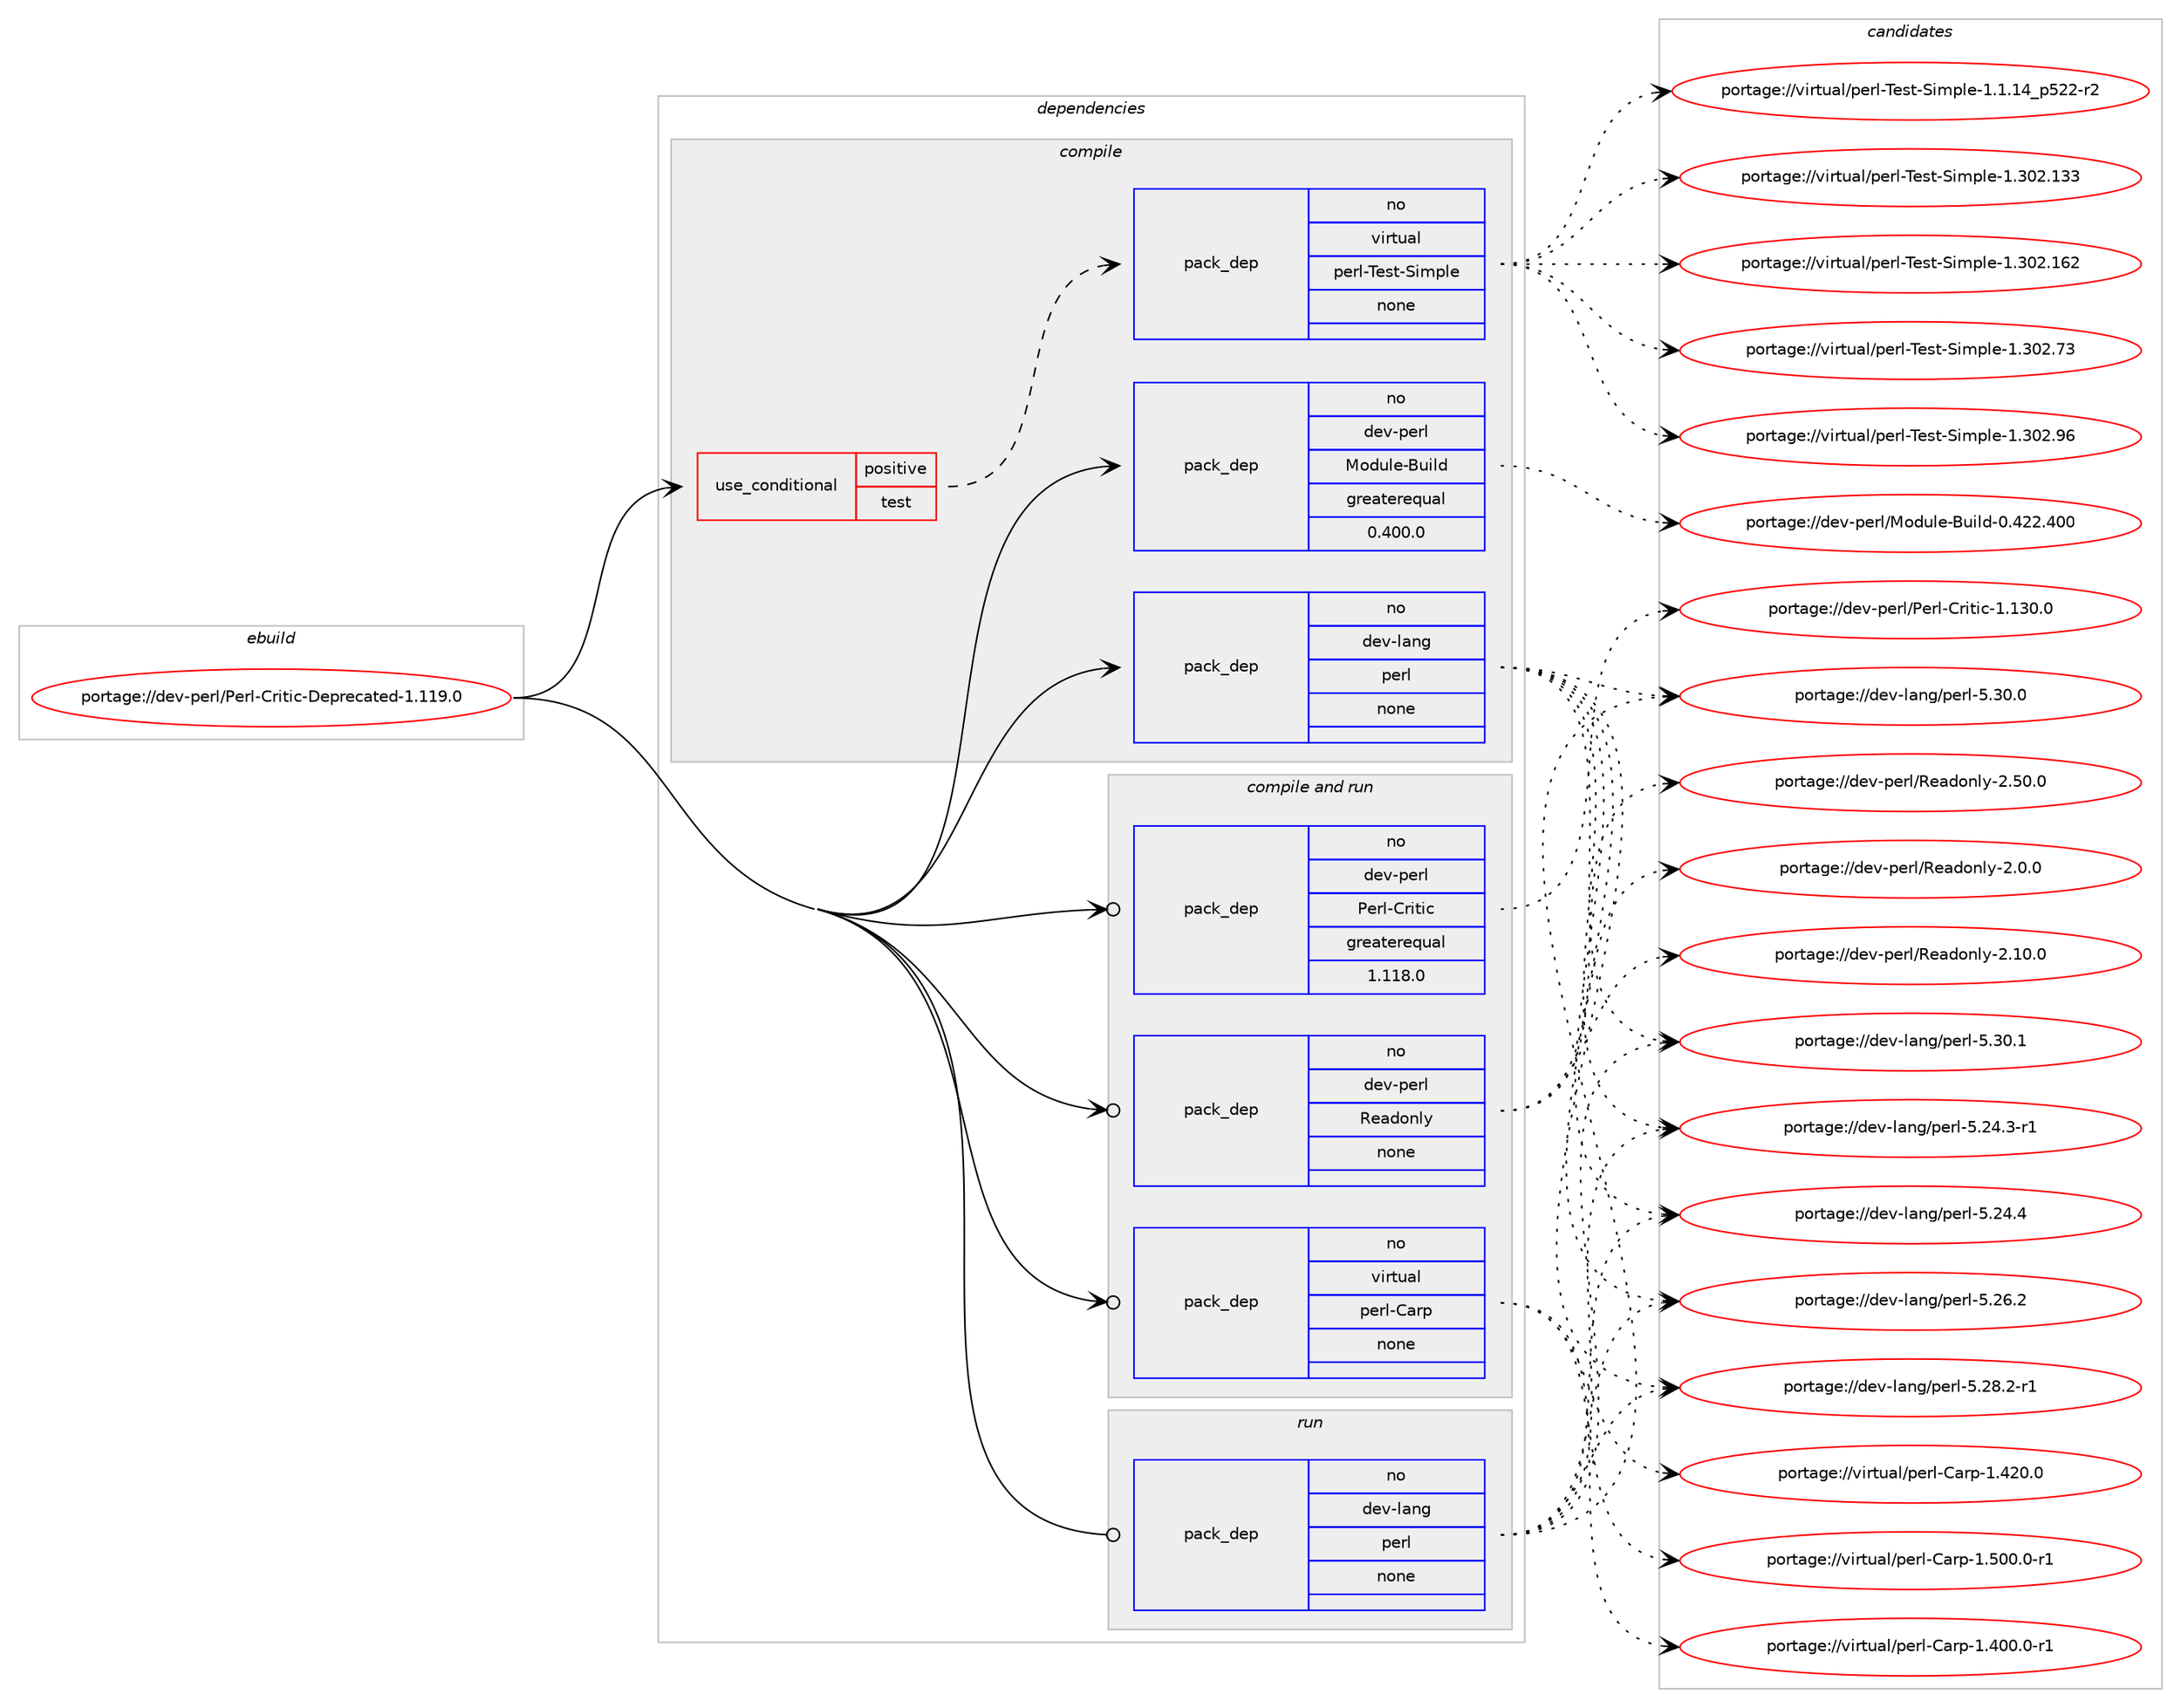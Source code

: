 digraph prolog {

# *************
# Graph options
# *************

newrank=true;
concentrate=true;
compound=true;
graph [rankdir=LR,fontname=Helvetica,fontsize=10,ranksep=1.5];#, ranksep=2.5, nodesep=0.2];
edge  [arrowhead=vee];
node  [fontname=Helvetica,fontsize=10];

# **********
# The ebuild
# **********

subgraph cluster_leftcol {
color=gray;
rank=same;
label=<<i>ebuild</i>>;
id [label="portage://dev-perl/Perl-Critic-Deprecated-1.119.0", color=red, width=4, href="../dev-perl/Perl-Critic-Deprecated-1.119.0.svg"];
}

# ****************
# The dependencies
# ****************

subgraph cluster_midcol {
color=gray;
label=<<i>dependencies</i>>;
subgraph cluster_compile {
fillcolor="#eeeeee";
style=filled;
label=<<i>compile</i>>;
subgraph cond23492 {
dependency119190 [label=<<TABLE BORDER="0" CELLBORDER="1" CELLSPACING="0" CELLPADDING="4"><TR><TD ROWSPAN="3" CELLPADDING="10">use_conditional</TD></TR><TR><TD>positive</TD></TR><TR><TD>test</TD></TR></TABLE>>, shape=none, color=red];
subgraph pack92508 {
dependency119191 [label=<<TABLE BORDER="0" CELLBORDER="1" CELLSPACING="0" CELLPADDING="4" WIDTH="220"><TR><TD ROWSPAN="6" CELLPADDING="30">pack_dep</TD></TR><TR><TD WIDTH="110">no</TD></TR><TR><TD>virtual</TD></TR><TR><TD>perl-Test-Simple</TD></TR><TR><TD>none</TD></TR><TR><TD></TD></TR></TABLE>>, shape=none, color=blue];
}
dependency119190:e -> dependency119191:w [weight=20,style="dashed",arrowhead="vee"];
}
id:e -> dependency119190:w [weight=20,style="solid",arrowhead="vee"];
subgraph pack92509 {
dependency119192 [label=<<TABLE BORDER="0" CELLBORDER="1" CELLSPACING="0" CELLPADDING="4" WIDTH="220"><TR><TD ROWSPAN="6" CELLPADDING="30">pack_dep</TD></TR><TR><TD WIDTH="110">no</TD></TR><TR><TD>dev-lang</TD></TR><TR><TD>perl</TD></TR><TR><TD>none</TD></TR><TR><TD></TD></TR></TABLE>>, shape=none, color=blue];
}
id:e -> dependency119192:w [weight=20,style="solid",arrowhead="vee"];
subgraph pack92510 {
dependency119193 [label=<<TABLE BORDER="0" CELLBORDER="1" CELLSPACING="0" CELLPADDING="4" WIDTH="220"><TR><TD ROWSPAN="6" CELLPADDING="30">pack_dep</TD></TR><TR><TD WIDTH="110">no</TD></TR><TR><TD>dev-perl</TD></TR><TR><TD>Module-Build</TD></TR><TR><TD>greaterequal</TD></TR><TR><TD>0.400.0</TD></TR></TABLE>>, shape=none, color=blue];
}
id:e -> dependency119193:w [weight=20,style="solid",arrowhead="vee"];
}
subgraph cluster_compileandrun {
fillcolor="#eeeeee";
style=filled;
label=<<i>compile and run</i>>;
subgraph pack92511 {
dependency119194 [label=<<TABLE BORDER="0" CELLBORDER="1" CELLSPACING="0" CELLPADDING="4" WIDTH="220"><TR><TD ROWSPAN="6" CELLPADDING="30">pack_dep</TD></TR><TR><TD WIDTH="110">no</TD></TR><TR><TD>dev-perl</TD></TR><TR><TD>Perl-Critic</TD></TR><TR><TD>greaterequal</TD></TR><TR><TD>1.118.0</TD></TR></TABLE>>, shape=none, color=blue];
}
id:e -> dependency119194:w [weight=20,style="solid",arrowhead="odotvee"];
subgraph pack92512 {
dependency119195 [label=<<TABLE BORDER="0" CELLBORDER="1" CELLSPACING="0" CELLPADDING="4" WIDTH="220"><TR><TD ROWSPAN="6" CELLPADDING="30">pack_dep</TD></TR><TR><TD WIDTH="110">no</TD></TR><TR><TD>dev-perl</TD></TR><TR><TD>Readonly</TD></TR><TR><TD>none</TD></TR><TR><TD></TD></TR></TABLE>>, shape=none, color=blue];
}
id:e -> dependency119195:w [weight=20,style="solid",arrowhead="odotvee"];
subgraph pack92513 {
dependency119196 [label=<<TABLE BORDER="0" CELLBORDER="1" CELLSPACING="0" CELLPADDING="4" WIDTH="220"><TR><TD ROWSPAN="6" CELLPADDING="30">pack_dep</TD></TR><TR><TD WIDTH="110">no</TD></TR><TR><TD>virtual</TD></TR><TR><TD>perl-Carp</TD></TR><TR><TD>none</TD></TR><TR><TD></TD></TR></TABLE>>, shape=none, color=blue];
}
id:e -> dependency119196:w [weight=20,style="solid",arrowhead="odotvee"];
}
subgraph cluster_run {
fillcolor="#eeeeee";
style=filled;
label=<<i>run</i>>;
subgraph pack92514 {
dependency119197 [label=<<TABLE BORDER="0" CELLBORDER="1" CELLSPACING="0" CELLPADDING="4" WIDTH="220"><TR><TD ROWSPAN="6" CELLPADDING="30">pack_dep</TD></TR><TR><TD WIDTH="110">no</TD></TR><TR><TD>dev-lang</TD></TR><TR><TD>perl</TD></TR><TR><TD>none</TD></TR><TR><TD></TD></TR></TABLE>>, shape=none, color=blue];
}
id:e -> dependency119197:w [weight=20,style="solid",arrowhead="odot"];
}
}

# **************
# The candidates
# **************

subgraph cluster_choices {
rank=same;
color=gray;
label=<<i>candidates</i>>;

subgraph choice92508 {
color=black;
nodesep=1;
choiceportage11810511411611797108471121011141084584101115116458310510911210810145494649464952951125350504511450 [label="portage://virtual/perl-Test-Simple-1.1.14_p522-r2", color=red, width=4,href="../virtual/perl-Test-Simple-1.1.14_p522-r2.svg"];
choiceportage11810511411611797108471121011141084584101115116458310510911210810145494651485046495151 [label="portage://virtual/perl-Test-Simple-1.302.133", color=red, width=4,href="../virtual/perl-Test-Simple-1.302.133.svg"];
choiceportage11810511411611797108471121011141084584101115116458310510911210810145494651485046495450 [label="portage://virtual/perl-Test-Simple-1.302.162", color=red, width=4,href="../virtual/perl-Test-Simple-1.302.162.svg"];
choiceportage118105114116117971084711210111410845841011151164583105109112108101454946514850465551 [label="portage://virtual/perl-Test-Simple-1.302.73", color=red, width=4,href="../virtual/perl-Test-Simple-1.302.73.svg"];
choiceportage118105114116117971084711210111410845841011151164583105109112108101454946514850465754 [label="portage://virtual/perl-Test-Simple-1.302.96", color=red, width=4,href="../virtual/perl-Test-Simple-1.302.96.svg"];
dependency119191:e -> choiceportage11810511411611797108471121011141084584101115116458310510911210810145494649464952951125350504511450:w [style=dotted,weight="100"];
dependency119191:e -> choiceportage11810511411611797108471121011141084584101115116458310510911210810145494651485046495151:w [style=dotted,weight="100"];
dependency119191:e -> choiceportage11810511411611797108471121011141084584101115116458310510911210810145494651485046495450:w [style=dotted,weight="100"];
dependency119191:e -> choiceportage118105114116117971084711210111410845841011151164583105109112108101454946514850465551:w [style=dotted,weight="100"];
dependency119191:e -> choiceportage118105114116117971084711210111410845841011151164583105109112108101454946514850465754:w [style=dotted,weight="100"];
}
subgraph choice92509 {
color=black;
nodesep=1;
choiceportage100101118451089711010347112101114108455346505246514511449 [label="portage://dev-lang/perl-5.24.3-r1", color=red, width=4,href="../dev-lang/perl-5.24.3-r1.svg"];
choiceportage10010111845108971101034711210111410845534650524652 [label="portage://dev-lang/perl-5.24.4", color=red, width=4,href="../dev-lang/perl-5.24.4.svg"];
choiceportage10010111845108971101034711210111410845534650544650 [label="portage://dev-lang/perl-5.26.2", color=red, width=4,href="../dev-lang/perl-5.26.2.svg"];
choiceportage100101118451089711010347112101114108455346505646504511449 [label="portage://dev-lang/perl-5.28.2-r1", color=red, width=4,href="../dev-lang/perl-5.28.2-r1.svg"];
choiceportage10010111845108971101034711210111410845534651484648 [label="portage://dev-lang/perl-5.30.0", color=red, width=4,href="../dev-lang/perl-5.30.0.svg"];
choiceportage10010111845108971101034711210111410845534651484649 [label="portage://dev-lang/perl-5.30.1", color=red, width=4,href="../dev-lang/perl-5.30.1.svg"];
dependency119192:e -> choiceportage100101118451089711010347112101114108455346505246514511449:w [style=dotted,weight="100"];
dependency119192:e -> choiceportage10010111845108971101034711210111410845534650524652:w [style=dotted,weight="100"];
dependency119192:e -> choiceportage10010111845108971101034711210111410845534650544650:w [style=dotted,weight="100"];
dependency119192:e -> choiceportage100101118451089711010347112101114108455346505646504511449:w [style=dotted,weight="100"];
dependency119192:e -> choiceportage10010111845108971101034711210111410845534651484648:w [style=dotted,weight="100"];
dependency119192:e -> choiceportage10010111845108971101034711210111410845534651484649:w [style=dotted,weight="100"];
}
subgraph choice92510 {
color=black;
nodesep=1;
choiceportage100101118451121011141084777111100117108101456611710510810045484652505046524848 [label="portage://dev-perl/Module-Build-0.422.400", color=red, width=4,href="../dev-perl/Module-Build-0.422.400.svg"];
dependency119193:e -> choiceportage100101118451121011141084777111100117108101456611710510810045484652505046524848:w [style=dotted,weight="100"];
}
subgraph choice92511 {
color=black;
nodesep=1;
choiceportage1001011184511210111410847801011141084567114105116105994549464951484648 [label="portage://dev-perl/Perl-Critic-1.130.0", color=red, width=4,href="../dev-perl/Perl-Critic-1.130.0.svg"];
dependency119194:e -> choiceportage1001011184511210111410847801011141084567114105116105994549464951484648:w [style=dotted,weight="100"];
}
subgraph choice92512 {
color=black;
nodesep=1;
choiceportage10010111845112101114108478210197100111110108121455046484648 [label="portage://dev-perl/Readonly-2.0.0", color=red, width=4,href="../dev-perl/Readonly-2.0.0.svg"];
choiceportage1001011184511210111410847821019710011111010812145504649484648 [label="portage://dev-perl/Readonly-2.10.0", color=red, width=4,href="../dev-perl/Readonly-2.10.0.svg"];
choiceportage1001011184511210111410847821019710011111010812145504653484648 [label="portage://dev-perl/Readonly-2.50.0", color=red, width=4,href="../dev-perl/Readonly-2.50.0.svg"];
dependency119195:e -> choiceportage10010111845112101114108478210197100111110108121455046484648:w [style=dotted,weight="100"];
dependency119195:e -> choiceportage1001011184511210111410847821019710011111010812145504649484648:w [style=dotted,weight="100"];
dependency119195:e -> choiceportage1001011184511210111410847821019710011111010812145504653484648:w [style=dotted,weight="100"];
}
subgraph choice92513 {
color=black;
nodesep=1;
choiceportage118105114116117971084711210111410845679711411245494652484846484511449 [label="portage://virtual/perl-Carp-1.400.0-r1", color=red, width=4,href="../virtual/perl-Carp-1.400.0-r1.svg"];
choiceportage11810511411611797108471121011141084567971141124549465250484648 [label="portage://virtual/perl-Carp-1.420.0", color=red, width=4,href="../virtual/perl-Carp-1.420.0.svg"];
choiceportage118105114116117971084711210111410845679711411245494653484846484511449 [label="portage://virtual/perl-Carp-1.500.0-r1", color=red, width=4,href="../virtual/perl-Carp-1.500.0-r1.svg"];
dependency119196:e -> choiceportage118105114116117971084711210111410845679711411245494652484846484511449:w [style=dotted,weight="100"];
dependency119196:e -> choiceportage11810511411611797108471121011141084567971141124549465250484648:w [style=dotted,weight="100"];
dependency119196:e -> choiceportage118105114116117971084711210111410845679711411245494653484846484511449:w [style=dotted,weight="100"];
}
subgraph choice92514 {
color=black;
nodesep=1;
choiceportage100101118451089711010347112101114108455346505246514511449 [label="portage://dev-lang/perl-5.24.3-r1", color=red, width=4,href="../dev-lang/perl-5.24.3-r1.svg"];
choiceportage10010111845108971101034711210111410845534650524652 [label="portage://dev-lang/perl-5.24.4", color=red, width=4,href="../dev-lang/perl-5.24.4.svg"];
choiceportage10010111845108971101034711210111410845534650544650 [label="portage://dev-lang/perl-5.26.2", color=red, width=4,href="../dev-lang/perl-5.26.2.svg"];
choiceportage100101118451089711010347112101114108455346505646504511449 [label="portage://dev-lang/perl-5.28.2-r1", color=red, width=4,href="../dev-lang/perl-5.28.2-r1.svg"];
choiceportage10010111845108971101034711210111410845534651484648 [label="portage://dev-lang/perl-5.30.0", color=red, width=4,href="../dev-lang/perl-5.30.0.svg"];
choiceportage10010111845108971101034711210111410845534651484649 [label="portage://dev-lang/perl-5.30.1", color=red, width=4,href="../dev-lang/perl-5.30.1.svg"];
dependency119197:e -> choiceportage100101118451089711010347112101114108455346505246514511449:w [style=dotted,weight="100"];
dependency119197:e -> choiceportage10010111845108971101034711210111410845534650524652:w [style=dotted,weight="100"];
dependency119197:e -> choiceportage10010111845108971101034711210111410845534650544650:w [style=dotted,weight="100"];
dependency119197:e -> choiceportage100101118451089711010347112101114108455346505646504511449:w [style=dotted,weight="100"];
dependency119197:e -> choiceportage10010111845108971101034711210111410845534651484648:w [style=dotted,weight="100"];
dependency119197:e -> choiceportage10010111845108971101034711210111410845534651484649:w [style=dotted,weight="100"];
}
}

}
